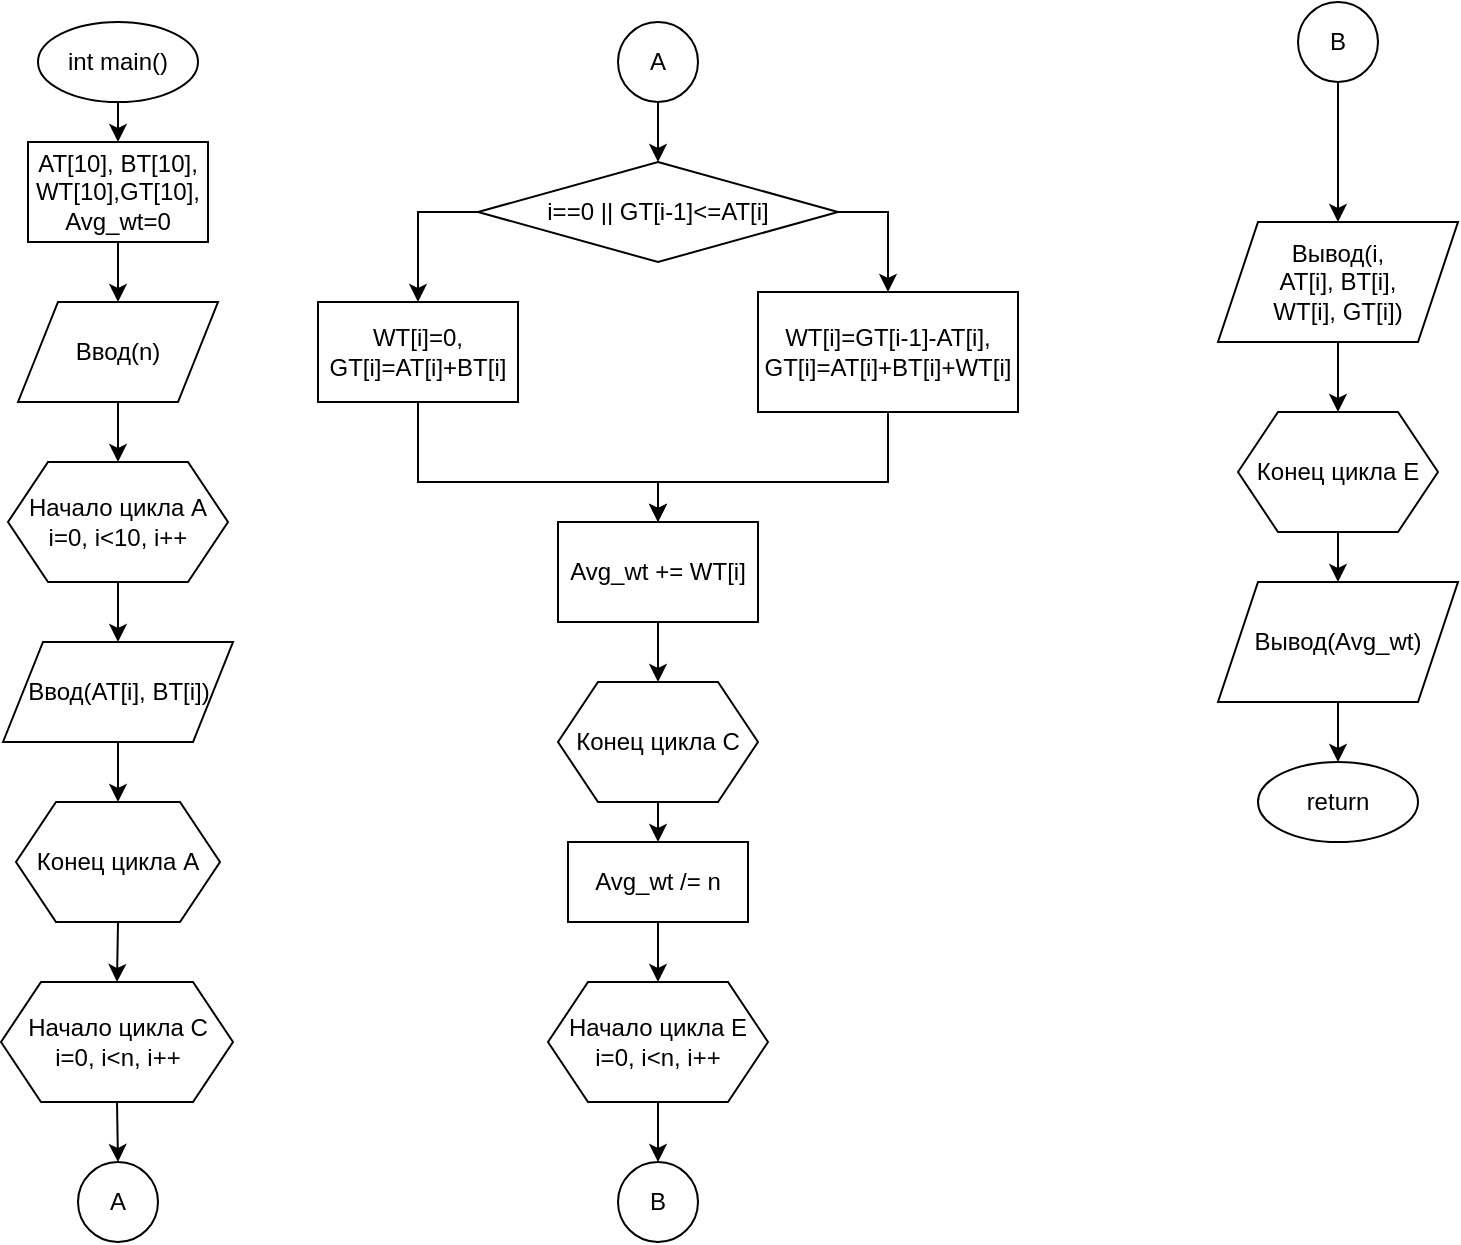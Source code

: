 <mxfile version="15.9.4" type="github">
  <diagram id="zSLjtNnQ2xRo0NQv_nli" name="Page-1">
    <mxGraphModel dx="460" dy="752" grid="1" gridSize="10" guides="1" tooltips="1" connect="1" arrows="1" fold="1" page="1" pageScale="1" pageWidth="1654" pageHeight="2336" math="0" shadow="0">
      <root>
        <mxCell id="0" />
        <mxCell id="1" parent="0" />
        <mxCell id="IKjFwzwTG2LaJm6JJdIb-1" value="int main()" style="ellipse;whiteSpace=wrap;html=1;" vertex="1" parent="1">
          <mxGeometry x="150" y="90" width="80" height="40" as="geometry" />
        </mxCell>
        <mxCell id="IKjFwzwTG2LaJm6JJdIb-2" value="AT[10], BT[10],&lt;br&gt;WT[10],GT[10],&lt;br&gt;Avg_wt=0" style="rounded=0;whiteSpace=wrap;html=1;" vertex="1" parent="1">
          <mxGeometry x="145" y="150" width="90" height="50" as="geometry" />
        </mxCell>
        <mxCell id="IKjFwzwTG2LaJm6JJdIb-3" value="" style="endArrow=classic;html=1;rounded=0;exitX=0.5;exitY=1;exitDx=0;exitDy=0;entryX=0.5;entryY=0;entryDx=0;entryDy=0;" edge="1" parent="1" source="IKjFwzwTG2LaJm6JJdIb-1" target="IKjFwzwTG2LaJm6JJdIb-2">
          <mxGeometry width="50" height="50" relative="1" as="geometry">
            <mxPoint x="290" y="180" as="sourcePoint" />
            <mxPoint x="340" y="130" as="targetPoint" />
          </mxGeometry>
        </mxCell>
        <mxCell id="IKjFwzwTG2LaJm6JJdIb-4" value="Ввод(n)" style="shape=parallelogram;perimeter=parallelogramPerimeter;whiteSpace=wrap;html=1;fixedSize=1;" vertex="1" parent="1">
          <mxGeometry x="140" y="230" width="100" height="50" as="geometry" />
        </mxCell>
        <mxCell id="IKjFwzwTG2LaJm6JJdIb-5" value="" style="endArrow=classic;html=1;rounded=0;exitX=0.5;exitY=1;exitDx=0;exitDy=0;entryX=0.5;entryY=0;entryDx=0;entryDy=0;" edge="1" parent="1" source="IKjFwzwTG2LaJm6JJdIb-2" target="IKjFwzwTG2LaJm6JJdIb-4">
          <mxGeometry width="50" height="50" relative="1" as="geometry">
            <mxPoint x="310" y="260" as="sourcePoint" />
            <mxPoint x="360" y="210" as="targetPoint" />
          </mxGeometry>
        </mxCell>
        <mxCell id="IKjFwzwTG2LaJm6JJdIb-6" value="Начало цикла A&lt;br&gt;i=0, i&amp;lt;10, i++" style="shape=hexagon;perimeter=hexagonPerimeter2;whiteSpace=wrap;html=1;fixedSize=1;" vertex="1" parent="1">
          <mxGeometry x="135" y="310" width="110" height="60" as="geometry" />
        </mxCell>
        <mxCell id="IKjFwzwTG2LaJm6JJdIb-7" value="" style="endArrow=classic;html=1;rounded=0;exitX=0.5;exitY=1;exitDx=0;exitDy=0;entryX=0.5;entryY=0;entryDx=0;entryDy=0;" edge="1" parent="1" source="IKjFwzwTG2LaJm6JJdIb-4" target="IKjFwzwTG2LaJm6JJdIb-6">
          <mxGeometry width="50" height="50" relative="1" as="geometry">
            <mxPoint x="360" y="340" as="sourcePoint" />
            <mxPoint x="410" y="290" as="targetPoint" />
          </mxGeometry>
        </mxCell>
        <mxCell id="IKjFwzwTG2LaJm6JJdIb-8" value="Ввод(AT[i], BT[i])" style="shape=parallelogram;perimeter=parallelogramPerimeter;whiteSpace=wrap;html=1;fixedSize=1;" vertex="1" parent="1">
          <mxGeometry x="132.5" y="400" width="115" height="50" as="geometry" />
        </mxCell>
        <mxCell id="IKjFwzwTG2LaJm6JJdIb-9" value="" style="endArrow=classic;html=1;rounded=0;exitX=0.5;exitY=1;exitDx=0;exitDy=0;entryX=0.5;entryY=0;entryDx=0;entryDy=0;" edge="1" parent="1" source="IKjFwzwTG2LaJm6JJdIb-6" target="IKjFwzwTG2LaJm6JJdIb-8">
          <mxGeometry width="50" height="50" relative="1" as="geometry">
            <mxPoint x="310" y="410" as="sourcePoint" />
            <mxPoint x="360" y="360" as="targetPoint" />
          </mxGeometry>
        </mxCell>
        <mxCell id="IKjFwzwTG2LaJm6JJdIb-10" value="Конец цикла А" style="shape=hexagon;perimeter=hexagonPerimeter2;whiteSpace=wrap;html=1;fixedSize=1;" vertex="1" parent="1">
          <mxGeometry x="139" y="480" width="102" height="60" as="geometry" />
        </mxCell>
        <mxCell id="IKjFwzwTG2LaJm6JJdIb-11" value="" style="endArrow=classic;html=1;rounded=0;exitX=0.5;exitY=1;exitDx=0;exitDy=0;entryX=0.5;entryY=0;entryDx=0;entryDy=0;" edge="1" parent="1" source="IKjFwzwTG2LaJm6JJdIb-8" target="IKjFwzwTG2LaJm6JJdIb-10">
          <mxGeometry width="50" height="50" relative="1" as="geometry">
            <mxPoint x="270" y="520" as="sourcePoint" />
            <mxPoint x="320" y="470" as="targetPoint" />
          </mxGeometry>
        </mxCell>
        <mxCell id="IKjFwzwTG2LaJm6JJdIb-12" value="Начало цикла С&lt;br&gt;i=0, i&amp;lt;n, i++" style="shape=hexagon;perimeter=hexagonPerimeter2;whiteSpace=wrap;html=1;fixedSize=1;" vertex="1" parent="1">
          <mxGeometry x="131.5" y="570" width="116" height="60" as="geometry" />
        </mxCell>
        <mxCell id="IKjFwzwTG2LaJm6JJdIb-13" value="" style="endArrow=classic;html=1;rounded=0;exitX=0.5;exitY=1;exitDx=0;exitDy=0;entryX=0.5;entryY=0;entryDx=0;entryDy=0;" edge="1" parent="1" source="IKjFwzwTG2LaJm6JJdIb-10" target="IKjFwzwTG2LaJm6JJdIb-12">
          <mxGeometry width="50" height="50" relative="1" as="geometry">
            <mxPoint x="10" y="600" as="sourcePoint" />
            <mxPoint x="60" y="550" as="targetPoint" />
          </mxGeometry>
        </mxCell>
        <mxCell id="IKjFwzwTG2LaJm6JJdIb-14" value="A" style="ellipse;whiteSpace=wrap;html=1;aspect=fixed;" vertex="1" parent="1">
          <mxGeometry x="170" y="660" width="40" height="40" as="geometry" />
        </mxCell>
        <mxCell id="IKjFwzwTG2LaJm6JJdIb-15" value="" style="endArrow=classic;html=1;rounded=0;exitX=0.5;exitY=1;exitDx=0;exitDy=0;entryX=0.5;entryY=0;entryDx=0;entryDy=0;" edge="1" parent="1" source="IKjFwzwTG2LaJm6JJdIb-12" target="IKjFwzwTG2LaJm6JJdIb-14">
          <mxGeometry width="50" height="50" relative="1" as="geometry">
            <mxPoint x="240" y="710" as="sourcePoint" />
            <mxPoint x="290" y="660" as="targetPoint" />
          </mxGeometry>
        </mxCell>
        <mxCell id="IKjFwzwTG2LaJm6JJdIb-16" value="A" style="ellipse;whiteSpace=wrap;html=1;aspect=fixed;" vertex="1" parent="1">
          <mxGeometry x="440" y="90" width="40" height="40" as="geometry" />
        </mxCell>
        <mxCell id="IKjFwzwTG2LaJm6JJdIb-18" value="i==0 || GT[i-1]&amp;lt;=AT[i]" style="rhombus;whiteSpace=wrap;html=1;" vertex="1" parent="1">
          <mxGeometry x="370" y="160" width="180" height="50" as="geometry" />
        </mxCell>
        <mxCell id="IKjFwzwTG2LaJm6JJdIb-19" value="" style="endArrow=classic;html=1;rounded=0;exitX=0.5;exitY=1;exitDx=0;exitDy=0;entryX=0.5;entryY=0;entryDx=0;entryDy=0;" edge="1" parent="1" source="IKjFwzwTG2LaJm6JJdIb-16" target="IKjFwzwTG2LaJm6JJdIb-18">
          <mxGeometry width="50" height="50" relative="1" as="geometry">
            <mxPoint x="540" y="150" as="sourcePoint" />
            <mxPoint x="590" y="100" as="targetPoint" />
          </mxGeometry>
        </mxCell>
        <mxCell id="IKjFwzwTG2LaJm6JJdIb-20" value="WT[i]=0,&lt;br&gt;GT[i]=AT[i]+BT[i]" style="rounded=0;whiteSpace=wrap;html=1;" vertex="1" parent="1">
          <mxGeometry x="290" y="230" width="100" height="50" as="geometry" />
        </mxCell>
        <mxCell id="IKjFwzwTG2LaJm6JJdIb-21" value="" style="endArrow=classic;html=1;rounded=0;entryX=0.5;entryY=0;entryDx=0;entryDy=0;exitX=0;exitY=0.5;exitDx=0;exitDy=0;" edge="1" parent="1" source="IKjFwzwTG2LaJm6JJdIb-18" target="IKjFwzwTG2LaJm6JJdIb-20">
          <mxGeometry width="50" height="50" relative="1" as="geometry">
            <mxPoint x="430" y="330" as="sourcePoint" />
            <mxPoint x="480" y="280" as="targetPoint" />
            <Array as="points">
              <mxPoint x="340" y="185" />
            </Array>
          </mxGeometry>
        </mxCell>
        <mxCell id="IKjFwzwTG2LaJm6JJdIb-22" value="WT[i]=GT[i-1]-AT[i],&lt;br&gt;GT[i]=AT[i]+BT[i]+WT[i]" style="rounded=0;whiteSpace=wrap;html=1;" vertex="1" parent="1">
          <mxGeometry x="510" y="225" width="130" height="60" as="geometry" />
        </mxCell>
        <mxCell id="IKjFwzwTG2LaJm6JJdIb-23" value="" style="endArrow=classic;html=1;rounded=0;exitX=1;exitY=0.5;exitDx=0;exitDy=0;entryX=0.5;entryY=0;entryDx=0;entryDy=0;" edge="1" parent="1" source="IKjFwzwTG2LaJm6JJdIb-18" target="IKjFwzwTG2LaJm6JJdIb-22">
          <mxGeometry width="50" height="50" relative="1" as="geometry">
            <mxPoint x="570" y="150" as="sourcePoint" />
            <mxPoint x="620" y="100" as="targetPoint" />
            <Array as="points">
              <mxPoint x="575" y="185" />
            </Array>
          </mxGeometry>
        </mxCell>
        <mxCell id="IKjFwzwTG2LaJm6JJdIb-24" value="Avg_wt += WT[i]" style="rounded=0;whiteSpace=wrap;html=1;" vertex="1" parent="1">
          <mxGeometry x="410" y="340" width="100" height="50" as="geometry" />
        </mxCell>
        <mxCell id="IKjFwzwTG2LaJm6JJdIb-25" value="" style="endArrow=classic;html=1;rounded=0;exitX=0.5;exitY=1;exitDx=0;exitDy=0;entryX=0.5;entryY=0;entryDx=0;entryDy=0;" edge="1" parent="1" source="IKjFwzwTG2LaJm6JJdIb-22" target="IKjFwzwTG2LaJm6JJdIb-24">
          <mxGeometry width="50" height="50" relative="1" as="geometry">
            <mxPoint x="570" y="380" as="sourcePoint" />
            <mxPoint x="620" y="330" as="targetPoint" />
            <Array as="points">
              <mxPoint x="575" y="320" />
              <mxPoint x="460" y="320" />
            </Array>
          </mxGeometry>
        </mxCell>
        <mxCell id="IKjFwzwTG2LaJm6JJdIb-26" value="" style="endArrow=classic;html=1;rounded=0;exitX=0.5;exitY=1;exitDx=0;exitDy=0;entryX=0.5;entryY=0;entryDx=0;entryDy=0;" edge="1" parent="1" source="IKjFwzwTG2LaJm6JJdIb-20" target="IKjFwzwTG2LaJm6JJdIb-24">
          <mxGeometry width="50" height="50" relative="1" as="geometry">
            <mxPoint x="340" y="400" as="sourcePoint" />
            <mxPoint x="390" y="350" as="targetPoint" />
            <Array as="points">
              <mxPoint x="340" y="320" />
              <mxPoint x="460" y="320" />
            </Array>
          </mxGeometry>
        </mxCell>
        <mxCell id="IKjFwzwTG2LaJm6JJdIb-27" value="Конец цикла С" style="shape=hexagon;perimeter=hexagonPerimeter2;whiteSpace=wrap;html=1;fixedSize=1;" vertex="1" parent="1">
          <mxGeometry x="410" y="420" width="100" height="60" as="geometry" />
        </mxCell>
        <mxCell id="IKjFwzwTG2LaJm6JJdIb-28" value="" style="endArrow=classic;html=1;rounded=0;exitX=0.5;exitY=1;exitDx=0;exitDy=0;entryX=0.5;entryY=0;entryDx=0;entryDy=0;" edge="1" parent="1" source="IKjFwzwTG2LaJm6JJdIb-24" target="IKjFwzwTG2LaJm6JJdIb-27">
          <mxGeometry width="50" height="50" relative="1" as="geometry">
            <mxPoint x="370" y="570" as="sourcePoint" />
            <mxPoint x="420" y="520" as="targetPoint" />
          </mxGeometry>
        </mxCell>
        <mxCell id="IKjFwzwTG2LaJm6JJdIb-30" value="Avg_wt /= n" style="rounded=0;whiteSpace=wrap;html=1;" vertex="1" parent="1">
          <mxGeometry x="415" y="500" width="90" height="40" as="geometry" />
        </mxCell>
        <mxCell id="IKjFwzwTG2LaJm6JJdIb-31" value="" style="endArrow=classic;html=1;rounded=0;exitX=0.5;exitY=1;exitDx=0;exitDy=0;entryX=0.5;entryY=0;entryDx=0;entryDy=0;" edge="1" parent="1" source="IKjFwzwTG2LaJm6JJdIb-27" target="IKjFwzwTG2LaJm6JJdIb-30">
          <mxGeometry width="50" height="50" relative="1" as="geometry">
            <mxPoint x="290" y="570" as="sourcePoint" />
            <mxPoint x="340" y="520" as="targetPoint" />
          </mxGeometry>
        </mxCell>
        <mxCell id="IKjFwzwTG2LaJm6JJdIb-32" value="Начало цикла E&lt;br&gt;i=0, i&amp;lt;n, i++" style="shape=hexagon;perimeter=hexagonPerimeter2;whiteSpace=wrap;html=1;fixedSize=1;" vertex="1" parent="1">
          <mxGeometry x="405" y="570" width="110" height="60" as="geometry" />
        </mxCell>
        <mxCell id="IKjFwzwTG2LaJm6JJdIb-33" value="" style="endArrow=classic;html=1;rounded=0;exitX=0.5;exitY=1;exitDx=0;exitDy=0;entryX=0.5;entryY=0;entryDx=0;entryDy=0;" edge="1" parent="1" source="IKjFwzwTG2LaJm6JJdIb-30" target="IKjFwzwTG2LaJm6JJdIb-32">
          <mxGeometry width="50" height="50" relative="1" as="geometry">
            <mxPoint x="320" y="710" as="sourcePoint" />
            <mxPoint x="370" y="660" as="targetPoint" />
          </mxGeometry>
        </mxCell>
        <mxCell id="IKjFwzwTG2LaJm6JJdIb-34" value="В" style="ellipse;whiteSpace=wrap;html=1;aspect=fixed;" vertex="1" parent="1">
          <mxGeometry x="440" y="660" width="40" height="40" as="geometry" />
        </mxCell>
        <mxCell id="IKjFwzwTG2LaJm6JJdIb-35" value="В" style="ellipse;whiteSpace=wrap;html=1;aspect=fixed;" vertex="1" parent="1">
          <mxGeometry x="780" y="80" width="40" height="40" as="geometry" />
        </mxCell>
        <mxCell id="IKjFwzwTG2LaJm6JJdIb-36" value="" style="endArrow=classic;html=1;rounded=0;exitX=0.5;exitY=1;exitDx=0;exitDy=0;entryX=0.5;entryY=0;entryDx=0;entryDy=0;" edge="1" parent="1" source="IKjFwzwTG2LaJm6JJdIb-32" target="IKjFwzwTG2LaJm6JJdIb-34">
          <mxGeometry width="50" height="50" relative="1" as="geometry">
            <mxPoint x="310" y="720" as="sourcePoint" />
            <mxPoint x="360" y="670" as="targetPoint" />
          </mxGeometry>
        </mxCell>
        <mxCell id="IKjFwzwTG2LaJm6JJdIb-37" value="Вывод(i,&lt;br&gt;AT[i], BT[i],&lt;br&gt;WT[i], GT[i])" style="shape=parallelogram;perimeter=parallelogramPerimeter;whiteSpace=wrap;html=1;fixedSize=1;" vertex="1" parent="1">
          <mxGeometry x="740" y="190" width="120" height="60" as="geometry" />
        </mxCell>
        <mxCell id="IKjFwzwTG2LaJm6JJdIb-38" value="" style="endArrow=classic;html=1;rounded=0;exitX=0.5;exitY=1;exitDx=0;exitDy=0;entryX=0.5;entryY=0;entryDx=0;entryDy=0;" edge="1" parent="1" source="IKjFwzwTG2LaJm6JJdIb-35" target="IKjFwzwTG2LaJm6JJdIb-37">
          <mxGeometry width="50" height="50" relative="1" as="geometry">
            <mxPoint x="710" y="190" as="sourcePoint" />
            <mxPoint x="760" y="140" as="targetPoint" />
          </mxGeometry>
        </mxCell>
        <mxCell id="IKjFwzwTG2LaJm6JJdIb-39" value="Конец цикла E" style="shape=hexagon;perimeter=hexagonPerimeter2;whiteSpace=wrap;html=1;fixedSize=1;" vertex="1" parent="1">
          <mxGeometry x="750" y="285" width="100" height="60" as="geometry" />
        </mxCell>
        <mxCell id="IKjFwzwTG2LaJm6JJdIb-40" value="" style="endArrow=classic;html=1;rounded=0;exitX=0.5;exitY=1;exitDx=0;exitDy=0;entryX=0.5;entryY=0;entryDx=0;entryDy=0;" edge="1" parent="1" source="IKjFwzwTG2LaJm6JJdIb-37" target="IKjFwzwTG2LaJm6JJdIb-39">
          <mxGeometry width="50" height="50" relative="1" as="geometry">
            <mxPoint x="680" y="410" as="sourcePoint" />
            <mxPoint x="730" y="360" as="targetPoint" />
          </mxGeometry>
        </mxCell>
        <mxCell id="IKjFwzwTG2LaJm6JJdIb-41" value="Вывод(Avg_wt)" style="shape=parallelogram;perimeter=parallelogramPerimeter;whiteSpace=wrap;html=1;fixedSize=1;" vertex="1" parent="1">
          <mxGeometry x="740" y="370" width="120" height="60" as="geometry" />
        </mxCell>
        <mxCell id="IKjFwzwTG2LaJm6JJdIb-42" value="" style="endArrow=classic;html=1;rounded=0;exitX=0.5;exitY=1;exitDx=0;exitDy=0;entryX=0.5;entryY=0;entryDx=0;entryDy=0;" edge="1" parent="1" source="IKjFwzwTG2LaJm6JJdIb-39" target="IKjFwzwTG2LaJm6JJdIb-41">
          <mxGeometry width="50" height="50" relative="1" as="geometry">
            <mxPoint x="620" y="400" as="sourcePoint" />
            <mxPoint x="670" y="350" as="targetPoint" />
          </mxGeometry>
        </mxCell>
        <mxCell id="IKjFwzwTG2LaJm6JJdIb-43" value="return" style="ellipse;whiteSpace=wrap;html=1;" vertex="1" parent="1">
          <mxGeometry x="760" y="460" width="80" height="40" as="geometry" />
        </mxCell>
        <mxCell id="IKjFwzwTG2LaJm6JJdIb-44" value="" style="endArrow=classic;html=1;rounded=0;exitX=0.5;exitY=1;exitDx=0;exitDy=0;entryX=0.5;entryY=0;entryDx=0;entryDy=0;" edge="1" parent="1" source="IKjFwzwTG2LaJm6JJdIb-41" target="IKjFwzwTG2LaJm6JJdIb-43">
          <mxGeometry width="50" height="50" relative="1" as="geometry">
            <mxPoint x="660" y="530" as="sourcePoint" />
            <mxPoint x="710" y="480" as="targetPoint" />
          </mxGeometry>
        </mxCell>
      </root>
    </mxGraphModel>
  </diagram>
</mxfile>
